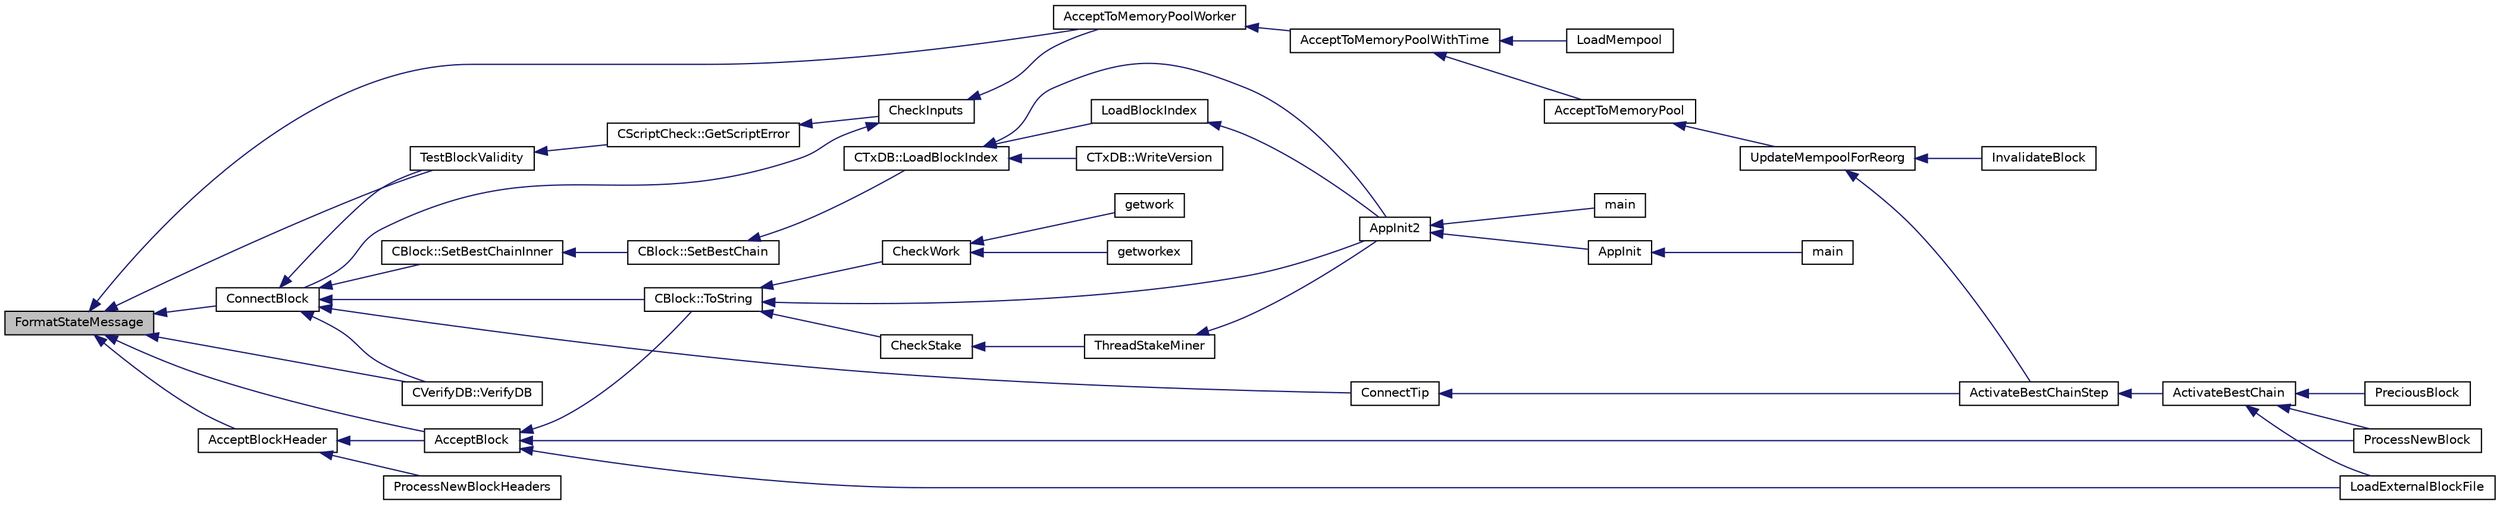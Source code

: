 digraph "FormatStateMessage"
{
  edge [fontname="Helvetica",fontsize="10",labelfontname="Helvetica",labelfontsize="10"];
  node [fontname="Helvetica",fontsize="10",shape=record];
  rankdir="LR";
  Node3173 [label="FormatStateMessage",height=0.2,width=0.4,color="black", fillcolor="grey75", style="filled", fontcolor="black"];
  Node3173 -> Node3174 [dir="back",color="midnightblue",fontsize="10",style="solid",fontname="Helvetica"];
  Node3174 [label="AcceptToMemoryPoolWorker",height=0.2,width=0.4,color="black", fillcolor="white", style="filled",URL="$dd/d7d/validation_8cpp.html#a274b0623037c72315662a07ecf760176"];
  Node3174 -> Node3175 [dir="back",color="midnightblue",fontsize="10",style="solid",fontname="Helvetica"];
  Node3175 [label="AcceptToMemoryPoolWithTime",height=0.2,width=0.4,color="black", fillcolor="white", style="filled",URL="$dd/d7d/validation_8cpp.html#a7e5d2eb678cdda338b2dc803a2d4999f",tooltip="(try to) add transaction to memory pool with a specified acceptance time "];
  Node3175 -> Node3176 [dir="back",color="midnightblue",fontsize="10",style="solid",fontname="Helvetica"];
  Node3176 [label="AcceptToMemoryPool",height=0.2,width=0.4,color="black", fillcolor="white", style="filled",URL="$db/d38/validation_8h.html#a25cdf856fb2107e0e96fd6bf4c0619cb",tooltip="(try to) add transaction to memory pool plTxnReplaced will be appended to with all transactions repla..."];
  Node3176 -> Node3177 [dir="back",color="midnightblue",fontsize="10",style="solid",fontname="Helvetica"];
  Node3177 [label="UpdateMempoolForReorg",height=0.2,width=0.4,color="black", fillcolor="white", style="filled",URL="$dd/d7d/validation_8cpp.html#aaa1204b724d7b62f09ef22df4c6a592d"];
  Node3177 -> Node3178 [dir="back",color="midnightblue",fontsize="10",style="solid",fontname="Helvetica"];
  Node3178 [label="ActivateBestChainStep",height=0.2,width=0.4,color="black", fillcolor="white", style="filled",URL="$dd/d7d/validation_8cpp.html#a4e2b817360d39dc766271f51fc146c96",tooltip="Try to make some progress towards making pindexMostWork the active block. "];
  Node3178 -> Node3179 [dir="back",color="midnightblue",fontsize="10",style="solid",fontname="Helvetica"];
  Node3179 [label="ActivateBestChain",height=0.2,width=0.4,color="black", fillcolor="white", style="filled",URL="$db/d38/validation_8h.html#a81d9ced51eb72d4df66abddb00318b64",tooltip="Find the best known block, and make it the tip of the block chain. "];
  Node3179 -> Node3180 [dir="back",color="midnightblue",fontsize="10",style="solid",fontname="Helvetica"];
  Node3180 [label="PreciousBlock",height=0.2,width=0.4,color="black", fillcolor="white", style="filled",URL="$db/d38/validation_8h.html#a04e493dc156338a1b2f457f7a7feaaa9",tooltip="Mark a block as precious and reorganize. "];
  Node3179 -> Node3181 [dir="back",color="midnightblue",fontsize="10",style="solid",fontname="Helvetica"];
  Node3181 [label="ProcessNewBlock",height=0.2,width=0.4,color="black", fillcolor="white", style="filled",URL="$db/d38/validation_8h.html#a290fce59049c0951b8eb73f0129bf6f0",tooltip="Process an incoming block. "];
  Node3179 -> Node3182 [dir="back",color="midnightblue",fontsize="10",style="solid",fontname="Helvetica"];
  Node3182 [label="LoadExternalBlockFile",height=0.2,width=0.4,color="black", fillcolor="white", style="filled",URL="$db/d38/validation_8h.html#a2233339a13d09038cf2e46f4d0144be4",tooltip="Import blocks from an external file. "];
  Node3177 -> Node3183 [dir="back",color="midnightblue",fontsize="10",style="solid",fontname="Helvetica"];
  Node3183 [label="InvalidateBlock",height=0.2,width=0.4,color="black", fillcolor="white", style="filled",URL="$db/d38/validation_8h.html#adf70cddb5b3b3218a7f22da08dc4a456",tooltip="Mark a block as invalid. "];
  Node3175 -> Node3184 [dir="back",color="midnightblue",fontsize="10",style="solid",fontname="Helvetica"];
  Node3184 [label="LoadMempool",height=0.2,width=0.4,color="black", fillcolor="white", style="filled",URL="$db/d38/validation_8h.html#adea951730b49ef41e5390df5be8d3f1b",tooltip="Load the mempool from disk. "];
  Node3173 -> Node3185 [dir="back",color="midnightblue",fontsize="10",style="solid",fontname="Helvetica"];
  Node3185 [label="ConnectBlock",height=0.2,width=0.4,color="black", fillcolor="white", style="filled",URL="$dd/d7d/validation_8cpp.html#afafbb35ee38b98e832fcb8b159942055",tooltip="Apply the effects of this block (with given index) on the UTXO set represented by coins..."];
  Node3185 -> Node3186 [dir="back",color="midnightblue",fontsize="10",style="solid",fontname="Helvetica"];
  Node3186 [label="CBlock::SetBestChainInner",height=0.2,width=0.4,color="black", fillcolor="white", style="filled",URL="$d3/d51/class_c_block.html#a82c90ccbecf89a38ff56d8429514e2c2"];
  Node3186 -> Node3187 [dir="back",color="midnightblue",fontsize="10",style="solid",fontname="Helvetica"];
  Node3187 [label="CBlock::SetBestChain",height=0.2,width=0.4,color="black", fillcolor="white", style="filled",URL="$d3/d51/class_c_block.html#a6e308b2d75d1cfc4a75eda36feb60ca1"];
  Node3187 -> Node3188 [dir="back",color="midnightblue",fontsize="10",style="solid",fontname="Helvetica"];
  Node3188 [label="CTxDB::LoadBlockIndex",height=0.2,width=0.4,color="black", fillcolor="white", style="filled",URL="$d9/d8d/class_c_tx_d_b.html#abcb9df0821d996f811f6604b452a26a0"];
  Node3188 -> Node3189 [dir="back",color="midnightblue",fontsize="10",style="solid",fontname="Helvetica"];
  Node3189 [label="AppInit2",height=0.2,width=0.4,color="black", fillcolor="white", style="filled",URL="$d8/dc0/init_8h.html#a1a4c1bfbf6ba1db77e988b89b9cadfd3",tooltip="Initialize ion. "];
  Node3189 -> Node3190 [dir="back",color="midnightblue",fontsize="10",style="solid",fontname="Helvetica"];
  Node3190 [label="AppInit",height=0.2,width=0.4,color="black", fillcolor="white", style="filled",URL="$d4/d35/iond_8cpp.html#ac59316b767e6984e1285f0531275286b"];
  Node3190 -> Node3191 [dir="back",color="midnightblue",fontsize="10",style="solid",fontname="Helvetica"];
  Node3191 [label="main",height=0.2,width=0.4,color="black", fillcolor="white", style="filled",URL="$d4/d35/iond_8cpp.html#a0ddf1224851353fc92bfbff6f499fa97"];
  Node3189 -> Node3192 [dir="back",color="midnightblue",fontsize="10",style="solid",fontname="Helvetica"];
  Node3192 [label="main",height=0.2,width=0.4,color="black", fillcolor="white", style="filled",URL="$d5/d2d/ion_8cpp.html#a0ddf1224851353fc92bfbff6f499fa97"];
  Node3188 -> Node3193 [dir="back",color="midnightblue",fontsize="10",style="solid",fontname="Helvetica"];
  Node3193 [label="LoadBlockIndex",height=0.2,width=0.4,color="black", fillcolor="white", style="filled",URL="$d4/dbf/main_8h.html#a367f303d34b8a5501ac4d77bebab578c"];
  Node3193 -> Node3189 [dir="back",color="midnightblue",fontsize="10",style="solid",fontname="Helvetica"];
  Node3188 -> Node3194 [dir="back",color="midnightblue",fontsize="10",style="solid",fontname="Helvetica"];
  Node3194 [label="CTxDB::WriteVersion",height=0.2,width=0.4,color="black", fillcolor="white", style="filled",URL="$d9/d8d/class_c_tx_d_b.html#aa30dbf235b1c229896097e1eb1ea9520"];
  Node3185 -> Node3195 [dir="back",color="midnightblue",fontsize="10",style="solid",fontname="Helvetica"];
  Node3195 [label="CBlock::ToString",height=0.2,width=0.4,color="black", fillcolor="white", style="filled",URL="$d3/d51/class_c_block.html#a0e8a98f10831c00ae76b3a831c4804e5"];
  Node3195 -> Node3189 [dir="back",color="midnightblue",fontsize="10",style="solid",fontname="Helvetica"];
  Node3195 -> Node3196 [dir="back",color="midnightblue",fontsize="10",style="solid",fontname="Helvetica"];
  Node3196 [label="CheckWork",height=0.2,width=0.4,color="black", fillcolor="white", style="filled",URL="$de/d13/miner_8h.html#aadd8a05aa6d8fae1c0f4daa5e971a12a",tooltip="Check mined proof-of-work block. "];
  Node3196 -> Node3197 [dir="back",color="midnightblue",fontsize="10",style="solid",fontname="Helvetica"];
  Node3197 [label="getworkex",height=0.2,width=0.4,color="black", fillcolor="white", style="filled",URL="$d4/ddd/rpcmining_8cpp.html#aa40f86dc468a3f2ef4a3bba99e20a069"];
  Node3196 -> Node3198 [dir="back",color="midnightblue",fontsize="10",style="solid",fontname="Helvetica"];
  Node3198 [label="getwork",height=0.2,width=0.4,color="black", fillcolor="white", style="filled",URL="$d4/ddd/rpcmining_8cpp.html#a356be62c93d38267a7da9e1cb644d547"];
  Node3195 -> Node3199 [dir="back",color="midnightblue",fontsize="10",style="solid",fontname="Helvetica"];
  Node3199 [label="CheckStake",height=0.2,width=0.4,color="black", fillcolor="white", style="filled",URL="$de/d13/miner_8h.html#a68be4bcfa03b86095641eac5ca996fed",tooltip="Check mined proof-of-stake block. "];
  Node3199 -> Node3200 [dir="back",color="midnightblue",fontsize="10",style="solid",fontname="Helvetica"];
  Node3200 [label="ThreadStakeMiner",height=0.2,width=0.4,color="black", fillcolor="white", style="filled",URL="$d6/de3/miner_8cpp.html#a31faece5ef0e403969b3d3debd79b352"];
  Node3200 -> Node3189 [dir="back",color="midnightblue",fontsize="10",style="solid",fontname="Helvetica"];
  Node3185 -> Node3201 [dir="back",color="midnightblue",fontsize="10",style="solid",fontname="Helvetica"];
  Node3201 [label="ConnectTip",height=0.2,width=0.4,color="black", fillcolor="white", style="filled",URL="$dd/d7d/validation_8cpp.html#a6aed3630ddc1f0822daf257250d4799a",tooltip="Connect a new block to chainActive. "];
  Node3201 -> Node3178 [dir="back",color="midnightblue",fontsize="10",style="solid",fontname="Helvetica"];
  Node3185 -> Node3202 [dir="back",color="midnightblue",fontsize="10",style="solid",fontname="Helvetica"];
  Node3202 [label="TestBlockValidity",height=0.2,width=0.4,color="black", fillcolor="white", style="filled",URL="$db/d38/validation_8h.html#a12c39e969c9077605ae8a91730fb78d3",tooltip="Check a block is completely valid from start to finish (only works on top of our current best block..."];
  Node3202 -> Node3203 [dir="back",color="midnightblue",fontsize="10",style="solid",fontname="Helvetica"];
  Node3203 [label="CScriptCheck::GetScriptError",height=0.2,width=0.4,color="black", fillcolor="white", style="filled",URL="$df/d12/class_c_script_check.html#a1340496c37e521c253606b5957173afd"];
  Node3203 -> Node3204 [dir="back",color="midnightblue",fontsize="10",style="solid",fontname="Helvetica"];
  Node3204 [label="CheckInputs",height=0.2,width=0.4,color="black", fillcolor="white", style="filled",URL="$dd/d7d/validation_8cpp.html#a48897c72856156ef5606fc27fe1954f3",tooltip="Check whether all inputs of this transaction are valid (no double spends, scripts & sigs..."];
  Node3204 -> Node3174 [dir="back",color="midnightblue",fontsize="10",style="solid",fontname="Helvetica"];
  Node3204 -> Node3185 [dir="back",color="midnightblue",fontsize="10",style="solid",fontname="Helvetica"];
  Node3185 -> Node3205 [dir="back",color="midnightblue",fontsize="10",style="solid",fontname="Helvetica"];
  Node3205 [label="CVerifyDB::VerifyDB",height=0.2,width=0.4,color="black", fillcolor="white", style="filled",URL="$d7/da0/class_c_verify_d_b.html#af12e07230f20d23cf01d417d0e785c49"];
  Node3173 -> Node3206 [dir="back",color="midnightblue",fontsize="10",style="solid",fontname="Helvetica"];
  Node3206 [label="AcceptBlockHeader",height=0.2,width=0.4,color="black", fillcolor="white", style="filled",URL="$dd/d7d/validation_8cpp.html#a44668eed86c30141dcdd2a7d04bff543"];
  Node3206 -> Node3207 [dir="back",color="midnightblue",fontsize="10",style="solid",fontname="Helvetica"];
  Node3207 [label="ProcessNewBlockHeaders",height=0.2,width=0.4,color="black", fillcolor="white", style="filled",URL="$db/d38/validation_8h.html#a477cb57169aa4238b9b5a4bb4d9e33a9",tooltip="Process incoming block headers. "];
  Node3206 -> Node3208 [dir="back",color="midnightblue",fontsize="10",style="solid",fontname="Helvetica"];
  Node3208 [label="AcceptBlock",height=0.2,width=0.4,color="black", fillcolor="white", style="filled",URL="$dd/d7d/validation_8cpp.html#aaa7054d6767ac72da76062adba62e296",tooltip="Store block on disk. "];
  Node3208 -> Node3195 [dir="back",color="midnightblue",fontsize="10",style="solid",fontname="Helvetica"];
  Node3208 -> Node3181 [dir="back",color="midnightblue",fontsize="10",style="solid",fontname="Helvetica"];
  Node3208 -> Node3182 [dir="back",color="midnightblue",fontsize="10",style="solid",fontname="Helvetica"];
  Node3173 -> Node3208 [dir="back",color="midnightblue",fontsize="10",style="solid",fontname="Helvetica"];
  Node3173 -> Node3202 [dir="back",color="midnightblue",fontsize="10",style="solid",fontname="Helvetica"];
  Node3173 -> Node3205 [dir="back",color="midnightblue",fontsize="10",style="solid",fontname="Helvetica"];
}
